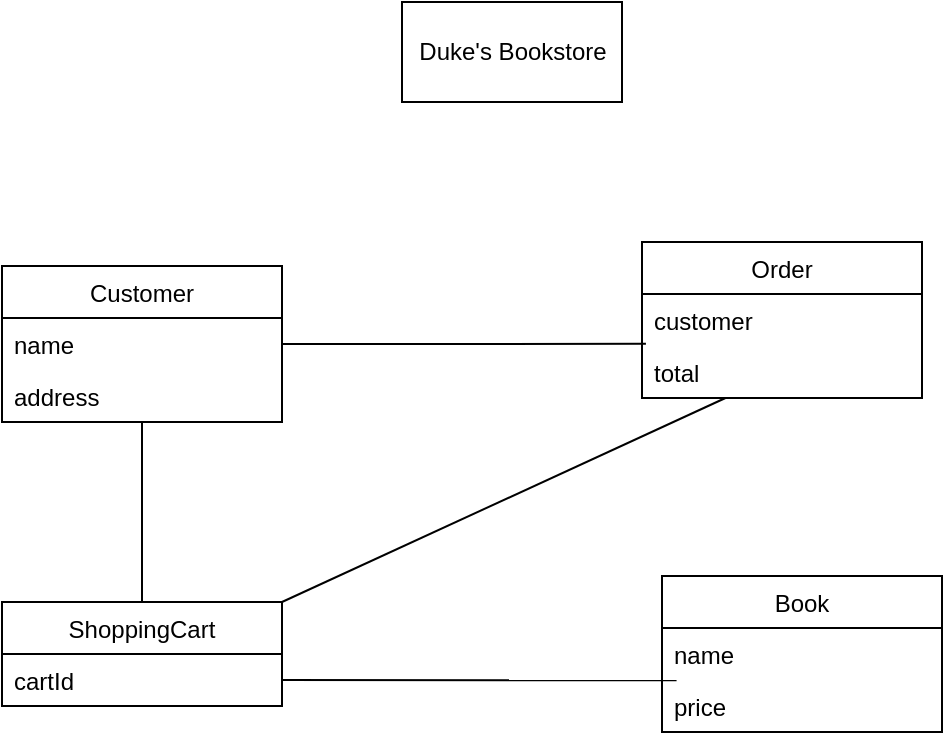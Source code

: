 <mxfile version="14.6.5" type="github" pages="2">
  <diagram id="p_p8E343H324uSkJnAMd" name="Page-1">
    <mxGraphModel dx="541" dy="922" grid="1" gridSize="10" guides="1" tooltips="1" connect="1" arrows="1" fold="1" page="1" pageScale="1" pageWidth="2336" pageHeight="1654" math="0" shadow="0">
      <root>
        <mxCell id="0" />
        <mxCell id="1" parent="0" />
        <mxCell id="DOBIEb42ZH-M5UX_4_oj-1" value="Duke&#39;s Bookstore" style="html=1;" parent="1" vertex="1">
          <mxGeometry x="210" y="40" width="110" height="50" as="geometry" />
        </mxCell>
        <mxCell id="DOBIEb42ZH-M5UX_4_oj-2" value="Book" style="swimlane;fontStyle=0;childLayout=stackLayout;horizontal=1;startSize=26;fillColor=none;horizontalStack=0;resizeParent=1;resizeParentMax=0;resizeLast=0;collapsible=1;marginBottom=0;" parent="1" vertex="1">
          <mxGeometry x="340" y="327" width="140" height="78" as="geometry" />
        </mxCell>
        <mxCell id="DOBIEb42ZH-M5UX_4_oj-3" value="name" style="text;strokeColor=none;fillColor=none;align=left;verticalAlign=top;spacingLeft=4;spacingRight=4;overflow=hidden;rotatable=0;points=[[0,0.5],[1,0.5]];portConstraint=eastwest;" parent="DOBIEb42ZH-M5UX_4_oj-2" vertex="1">
          <mxGeometry y="26" width="140" height="26" as="geometry" />
        </mxCell>
        <mxCell id="DOBIEb42ZH-M5UX_4_oj-4" value="price" style="text;strokeColor=none;fillColor=none;align=left;verticalAlign=top;spacingLeft=4;spacingRight=4;overflow=hidden;rotatable=0;points=[[0,0.5],[1,0.5]];portConstraint=eastwest;" parent="DOBIEb42ZH-M5UX_4_oj-2" vertex="1">
          <mxGeometry y="52" width="140" height="26" as="geometry" />
        </mxCell>
        <mxCell id="Uc8eUNweLSqqSBAla8iS-3" style="edgeStyle=none;rounded=0;orthogonalLoop=1;jettySize=auto;html=1;endArrow=none;endFill=0;" edge="1" parent="1" source="DOBIEb42ZH-M5UX_4_oj-6" target="DOBIEb42ZH-M5UX_4_oj-12">
          <mxGeometry relative="1" as="geometry" />
        </mxCell>
        <mxCell id="DOBIEb42ZH-M5UX_4_oj-6" value="ShoppingCart" style="swimlane;fontStyle=0;childLayout=stackLayout;horizontal=1;startSize=26;fillColor=none;horizontalStack=0;resizeParent=1;resizeParentMax=0;resizeLast=0;collapsible=1;marginBottom=0;" parent="1" vertex="1">
          <mxGeometry x="10" y="340" width="140" height="52" as="geometry" />
        </mxCell>
        <mxCell id="DOBIEb42ZH-M5UX_4_oj-7" value="cartId" style="text;strokeColor=none;fillColor=none;align=left;verticalAlign=top;spacingLeft=4;spacingRight=4;overflow=hidden;rotatable=0;points=[[0,0.5],[1,0.5]];portConstraint=eastwest;" parent="DOBIEb42ZH-M5UX_4_oj-6" vertex="1">
          <mxGeometry y="26" width="140" height="26" as="geometry" />
        </mxCell>
        <mxCell id="Uc8eUNweLSqqSBAla8iS-1" style="edgeStyle=none;rounded=0;orthogonalLoop=1;jettySize=auto;html=1;entryX=0.014;entryY=-0.041;entryDx=0;entryDy=0;entryPerimeter=0;endArrow=none;endFill=0;" edge="1" parent="1" source="DOBIEb42ZH-M5UX_4_oj-10" target="DOBIEb42ZH-M5UX_4_oj-16">
          <mxGeometry relative="1" as="geometry" />
        </mxCell>
        <mxCell id="DOBIEb42ZH-M5UX_4_oj-10" value="Customer" style="swimlane;fontStyle=0;childLayout=stackLayout;horizontal=1;startSize=26;fillColor=none;horizontalStack=0;resizeParent=1;resizeParentMax=0;resizeLast=0;collapsible=1;marginBottom=0;" parent="1" vertex="1">
          <mxGeometry x="10" y="172" width="140" height="78" as="geometry" />
        </mxCell>
        <mxCell id="DOBIEb42ZH-M5UX_4_oj-11" value="name" style="text;strokeColor=none;fillColor=none;align=left;verticalAlign=top;spacingLeft=4;spacingRight=4;overflow=hidden;rotatable=0;points=[[0,0.5],[1,0.5]];portConstraint=eastwest;" parent="DOBIEb42ZH-M5UX_4_oj-10" vertex="1">
          <mxGeometry y="26" width="140" height="26" as="geometry" />
        </mxCell>
        <mxCell id="DOBIEb42ZH-M5UX_4_oj-12" value="address" style="text;strokeColor=none;fillColor=none;align=left;verticalAlign=top;spacingLeft=4;spacingRight=4;overflow=hidden;rotatable=0;points=[[0,0.5],[1,0.5]];portConstraint=eastwest;" parent="DOBIEb42ZH-M5UX_4_oj-10" vertex="1">
          <mxGeometry y="52" width="140" height="26" as="geometry" />
        </mxCell>
        <mxCell id="DOBIEb42ZH-M5UX_4_oj-14" value="Order" style="swimlane;fontStyle=0;childLayout=stackLayout;horizontal=1;startSize=26;fillColor=none;horizontalStack=0;resizeParent=1;resizeParentMax=0;resizeLast=0;collapsible=1;marginBottom=0;" parent="1" vertex="1">
          <mxGeometry x="330" y="160" width="140" height="78" as="geometry" />
        </mxCell>
        <mxCell id="DOBIEb42ZH-M5UX_4_oj-15" value="customer" style="text;strokeColor=none;fillColor=none;align=left;verticalAlign=top;spacingLeft=4;spacingRight=4;overflow=hidden;rotatable=0;points=[[0,0.5],[1,0.5]];portConstraint=eastwest;" parent="DOBIEb42ZH-M5UX_4_oj-14" vertex="1">
          <mxGeometry y="26" width="140" height="26" as="geometry" />
        </mxCell>
        <mxCell id="DOBIEb42ZH-M5UX_4_oj-16" value="total" style="text;strokeColor=none;fillColor=none;align=left;verticalAlign=top;spacingLeft=4;spacingRight=4;overflow=hidden;rotatable=0;points=[[0,0.5],[1,0.5]];portConstraint=eastwest;" parent="DOBIEb42ZH-M5UX_4_oj-14" vertex="1">
          <mxGeometry y="52" width="140" height="26" as="geometry" />
        </mxCell>
        <mxCell id="Uc8eUNweLSqqSBAla8iS-2" style="edgeStyle=none;rounded=0;orthogonalLoop=1;jettySize=auto;html=1;entryX=0.052;entryY=0.007;entryDx=0;entryDy=0;entryPerimeter=0;endArrow=none;endFill=0;" edge="1" parent="1" source="DOBIEb42ZH-M5UX_4_oj-7" target="DOBIEb42ZH-M5UX_4_oj-4">
          <mxGeometry relative="1" as="geometry" />
        </mxCell>
        <mxCell id="Uc8eUNweLSqqSBAla8iS-4" style="edgeStyle=none;rounded=0;orthogonalLoop=1;jettySize=auto;html=1;entryX=1;entryY=0;entryDx=0;entryDy=0;endArrow=none;endFill=0;" edge="1" parent="1" source="DOBIEb42ZH-M5UX_4_oj-16" target="DOBIEb42ZH-M5UX_4_oj-6">
          <mxGeometry relative="1" as="geometry" />
        </mxCell>
      </root>
    </mxGraphModel>
  </diagram>
  <diagram id="KwyT_j5OZFI8NRK80Xnv" name="Page-2">
    <mxGraphModel dx="460" dy="784" grid="1" gridSize="10" guides="1" tooltips="1" connect="1" arrows="1" fold="1" page="1" pageScale="1" pageWidth="2336" pageHeight="1654" math="0" shadow="0">
      <root>
        <mxCell id="bNpa-5j89n46bbYTu3I8-0" />
        <mxCell id="bNpa-5j89n46bbYTu3I8-1" parent="bNpa-5j89n46bbYTu3I8-0" />
        <mxCell id="peRzCIhxdCVOdMAiiRtF-10" value="" style="rounded=0;whiteSpace=wrap;html=1;" parent="bNpa-5j89n46bbYTu3I8-1" vertex="1">
          <mxGeometry x="160" y="120" width="240" height="470" as="geometry" />
        </mxCell>
        <mxCell id="peRzCIhxdCVOdMAiiRtF-3" style="edgeStyle=none;rounded=0;orthogonalLoop=1;jettySize=auto;html=1;entryX=0.021;entryY=0.6;entryDx=0;entryDy=0;entryPerimeter=0;endArrow=none;endFill=0;" parent="bNpa-5j89n46bbYTu3I8-1" source="bNpa-5j89n46bbYTu3I8-2" target="bNpa-5j89n46bbYTu3I8-3" edge="1">
          <mxGeometry relative="1" as="geometry" />
        </mxCell>
        <mxCell id="peRzCIhxdCVOdMAiiRtF-7" style="edgeStyle=none;rounded=0;orthogonalLoop=1;jettySize=auto;html=1;endArrow=none;endFill=0;" parent="bNpa-5j89n46bbYTu3I8-1" source="bNpa-5j89n46bbYTu3I8-2" target="bNpa-5j89n46bbYTu3I8-4" edge="1">
          <mxGeometry relative="1" as="geometry" />
        </mxCell>
        <mxCell id="peRzCIhxdCVOdMAiiRtF-8" style="edgeStyle=none;rounded=0;orthogonalLoop=1;jettySize=auto;html=1;entryX=0;entryY=0;entryDx=0;entryDy=0;endArrow=none;endFill=0;" parent="bNpa-5j89n46bbYTu3I8-1" source="bNpa-5j89n46bbYTu3I8-2" target="peRzCIhxdCVOdMAiiRtF-0" edge="1">
          <mxGeometry relative="1" as="geometry" />
        </mxCell>
        <mxCell id="bNpa-5j89n46bbYTu3I8-2" value="User" style="shape=umlActor;verticalLabelPosition=bottom;verticalAlign=top;html=1;" parent="bNpa-5j89n46bbYTu3I8-1" vertex="1">
          <mxGeometry x="40" y="310" width="30" height="50" as="geometry" />
        </mxCell>
        <mxCell id="bNpa-5j89n46bbYTu3I8-3" value="Select books" style="ellipse;whiteSpace=wrap;html=1;" parent="bNpa-5j89n46bbYTu3I8-1" vertex="1">
          <mxGeometry x="210" y="200" width="140" height="70" as="geometry" />
        </mxCell>
        <mxCell id="bNpa-5j89n46bbYTu3I8-4" value="Modify shopping cart" style="ellipse;whiteSpace=wrap;html=1;" parent="bNpa-5j89n46bbYTu3I8-1" vertex="1">
          <mxGeometry x="210" y="320" width="140" height="70" as="geometry" />
        </mxCell>
        <mxCell id="peRzCIhxdCVOdMAiiRtF-14" style="edgeStyle=none;rounded=0;orthogonalLoop=1;jettySize=auto;html=1;entryX=0;entryY=1;entryDx=0;entryDy=0;entryPerimeter=0;endArrow=none;endFill=0;" parent="bNpa-5j89n46bbYTu3I8-1" source="peRzCIhxdCVOdMAiiRtF-0" target="peRzCIhxdCVOdMAiiRtF-12" edge="1">
          <mxGeometry relative="1" as="geometry" />
        </mxCell>
        <mxCell id="peRzCIhxdCVOdMAiiRtF-0" value="Use Case" style="ellipse;whiteSpace=wrap;html=1;" parent="bNpa-5j89n46bbYTu3I8-1" vertex="1">
          <mxGeometry x="210" y="480" width="140" height="70" as="geometry" />
        </mxCell>
        <mxCell id="peRzCIhxdCVOdMAiiRtF-11" value="&lt;font style=&quot;font-size: 16px&quot;&gt;Bookstore&lt;/font&gt;" style="text;html=1;align=center;verticalAlign=middle;resizable=0;points=[];autosize=1;strokeColor=none;" parent="bNpa-5j89n46bbYTu3I8-1" vertex="1">
          <mxGeometry x="235" y="150" width="90" height="20" as="geometry" />
        </mxCell>
        <mxCell id="peRzCIhxdCVOdMAiiRtF-13" style="edgeStyle=none;rounded=0;orthogonalLoop=1;jettySize=auto;html=1;entryX=1;entryY=0.5;entryDx=0;entryDy=0;endArrow=none;endFill=0;" parent="bNpa-5j89n46bbYTu3I8-1" source="peRzCIhxdCVOdMAiiRtF-12" target="bNpa-5j89n46bbYTu3I8-3" edge="1">
          <mxGeometry relative="1" as="geometry" />
        </mxCell>
        <mxCell id="peRzCIhxdCVOdMAiiRtF-12" value="Database" style="shape=umlActor;verticalLabelPosition=bottom;verticalAlign=top;html=1;outlineConnect=0;" parent="bNpa-5j89n46bbYTu3I8-1" vertex="1">
          <mxGeometry x="490" y="300" width="30" height="60" as="geometry" />
        </mxCell>
      </root>
    </mxGraphModel>
  </diagram>
</mxfile>
